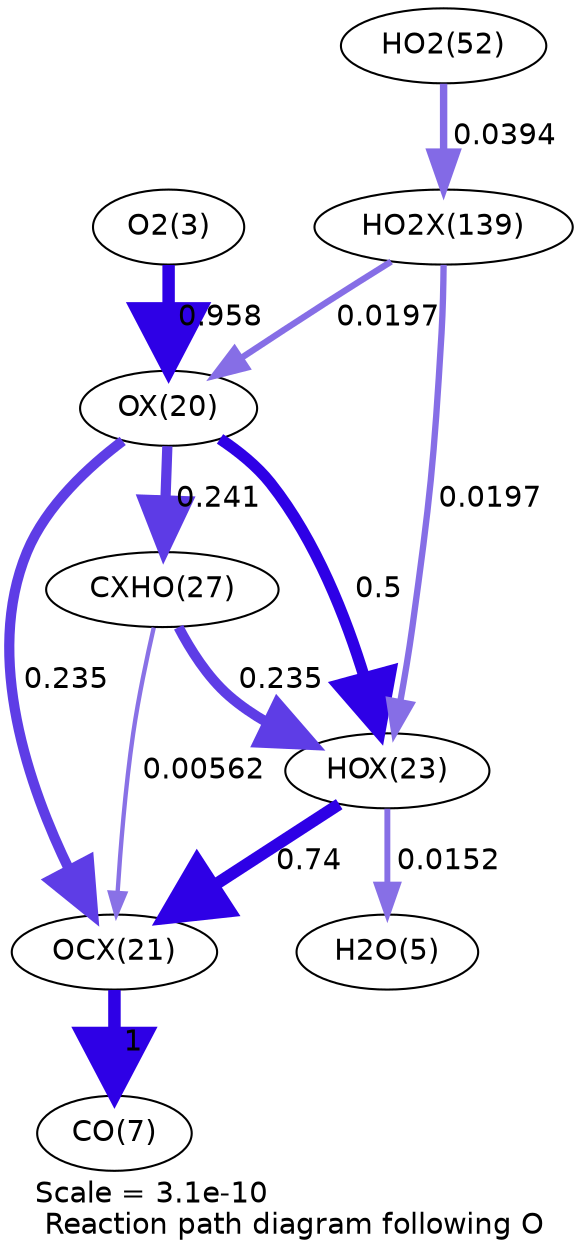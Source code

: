 digraph reaction_paths {
center=1;
s5 -> s25[fontname="Helvetica", penwidth=5.97, arrowsize=2.98, color="0.7, 1.46, 0.9"
, label=" 0.958"];
s25 -> s31[fontname="Helvetica", penwidth=4.93, arrowsize=2.46, color="0.7, 0.741, 0.9"
, label=" 0.241"];
s25 -> s28[fontname="Helvetica", penwidth=5.48, arrowsize=2.74, color="0.7, 1, 0.9"
, label=" 0.5"];
s25 -> s26[fontname="Helvetica", penwidth=4.91, arrowsize=2.45, color="0.7, 0.735, 0.9"
, label=" 0.235"];
s41 -> s25[fontname="Helvetica", penwidth=3.04, arrowsize=1.52, color="0.7, 0.52, 0.9"
, label=" 0.0197"];
s31 -> s28[fontname="Helvetica", penwidth=4.91, arrowsize=2.45, color="0.7, 0.735, 0.9"
, label=" 0.235"];
s31 -> s26[fontname="Helvetica", penwidth=2.09, arrowsize=1.04, color="0.7, 0.506, 0.9"
, label=" 0.00562"];
s28 -> s7[fontname="Helvetica", penwidth=2.84, arrowsize=1.42, color="0.7, 0.515, 0.9"
, label=" 0.0152"];
s28 -> s26[fontname="Helvetica", penwidth=5.77, arrowsize=2.89, color="0.7, 1.24, 0.9"
, label=" 0.74"];
s41 -> s28[fontname="Helvetica", penwidth=3.04, arrowsize=1.52, color="0.7, 0.52, 0.9"
, label=" 0.0197"];
s26 -> s9[fontname="Helvetica", penwidth=6, arrowsize=3, color="0.7, 1.5, 0.9"
, label=" 1"];
s21 -> s41[fontname="Helvetica", penwidth=3.56, arrowsize=1.78, color="0.7, 0.539, 0.9"
, label=" 0.0394"];
s5 [ fontname="Helvetica", label="O2(3)"];
s7 [ fontname="Helvetica", label="H2O(5)"];
s9 [ fontname="Helvetica", label="CO(7)"];
s21 [ fontname="Helvetica", label="HO2(52)"];
s25 [ fontname="Helvetica", label="OX(20)"];
s26 [ fontname="Helvetica", label="OCX(21)"];
s28 [ fontname="Helvetica", label="HOX(23)"];
s31 [ fontname="Helvetica", label="CXHO(27)"];
s41 [ fontname="Helvetica", label="HO2X(139)"];
 label = "Scale = 3.1e-10\l Reaction path diagram following O";
 fontname = "Helvetica";
}
